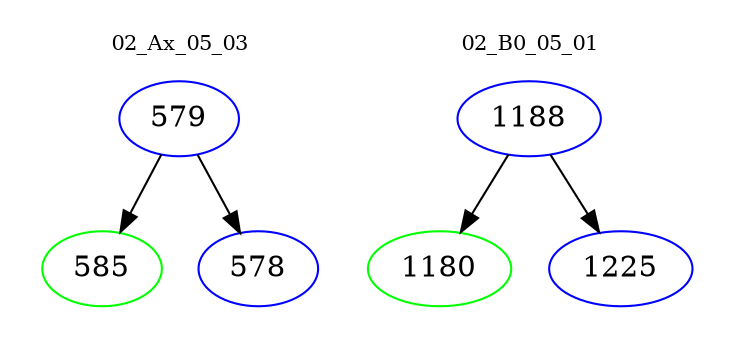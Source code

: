 digraph{
subgraph cluster_0 {
color = white
label = "02_Ax_05_03";
fontsize=10;
T0_579 [label="579", color="blue"]
T0_579 -> T0_585 [color="black"]
T0_585 [label="585", color="green"]
T0_579 -> T0_578 [color="black"]
T0_578 [label="578", color="blue"]
}
subgraph cluster_1 {
color = white
label = "02_B0_05_01";
fontsize=10;
T1_1188 [label="1188", color="blue"]
T1_1188 -> T1_1180 [color="black"]
T1_1180 [label="1180", color="green"]
T1_1188 -> T1_1225 [color="black"]
T1_1225 [label="1225", color="blue"]
}
}
